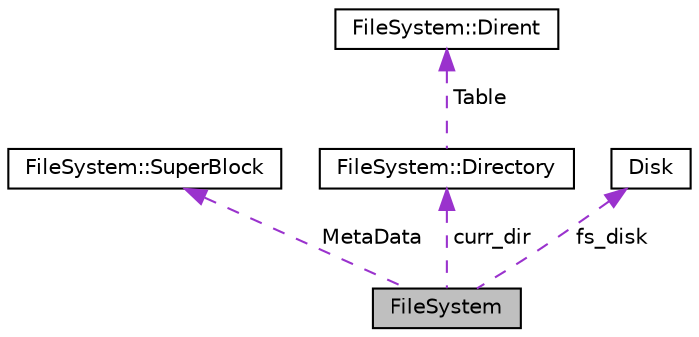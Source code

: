 digraph "FileSystem"
{
 // LATEX_PDF_SIZE
  edge [fontname="Helvetica",fontsize="10",labelfontname="Helvetica",labelfontsize="10"];
  node [fontname="Helvetica",fontsize="10",shape=record];
  Node1 [label="FileSystem",height=0.2,width=0.4,color="black", fillcolor="grey75", style="filled", fontcolor="black",tooltip="FileSytem Class. Contains fs layer to access and store disk blocks. Used by sfssh (shell) to provide ..."];
  Node2 -> Node1 [dir="back",color="darkorchid3",fontsize="10",style="dashed",label=" MetaData" ,fontname="Helvetica"];
  Node2 [label="FileSystem::SuperBlock",height=0.2,width=0.4,color="black", fillcolor="white", style="filled",URL="$structFileSystem_1_1SuperBlock.html",tooltip="Superblock structure. It is the first block in any disk. It's main function is to help validating the..."];
  Node3 -> Node1 [dir="back",color="darkorchid3",fontsize="10",style="dashed",label=" curr_dir" ,fontname="Helvetica"];
  Node3 [label="FileSystem::Directory",height=0.2,width=0.4,color="black", fillcolor="white", style="filled",URL="$structFileSystem_1_1Directory.html",tooltip="Directory Structure. Contains a table of directory entries for storing hierarchy. Also contains field..."];
  Node4 -> Node3 [dir="back",color="darkorchid3",fontsize="10",style="dashed",label=" Table" ,fontname="Helvetica"];
  Node4 [label="FileSystem::Dirent",height=0.2,width=0.4,color="black", fillcolor="white", style="filled",URL="$structFileSystem_1_1Dirent.html",tooltip="Directory Entry. Contains necessary fields to locate the file and directory Consumes 64 KB per object..."];
  Node5 -> Node1 [dir="back",color="darkorchid3",fontsize="10",style="dashed",label=" fs_disk" ,fontname="Helvetica"];
  Node5 [label="Disk",height=0.2,width=0.4,color="black", fillcolor="white", style="filled",URL="$classDisk.html",tooltip="Disk class Implements Disk abstraction that enables emulation of a disk image. Used by file system to..."];
}
